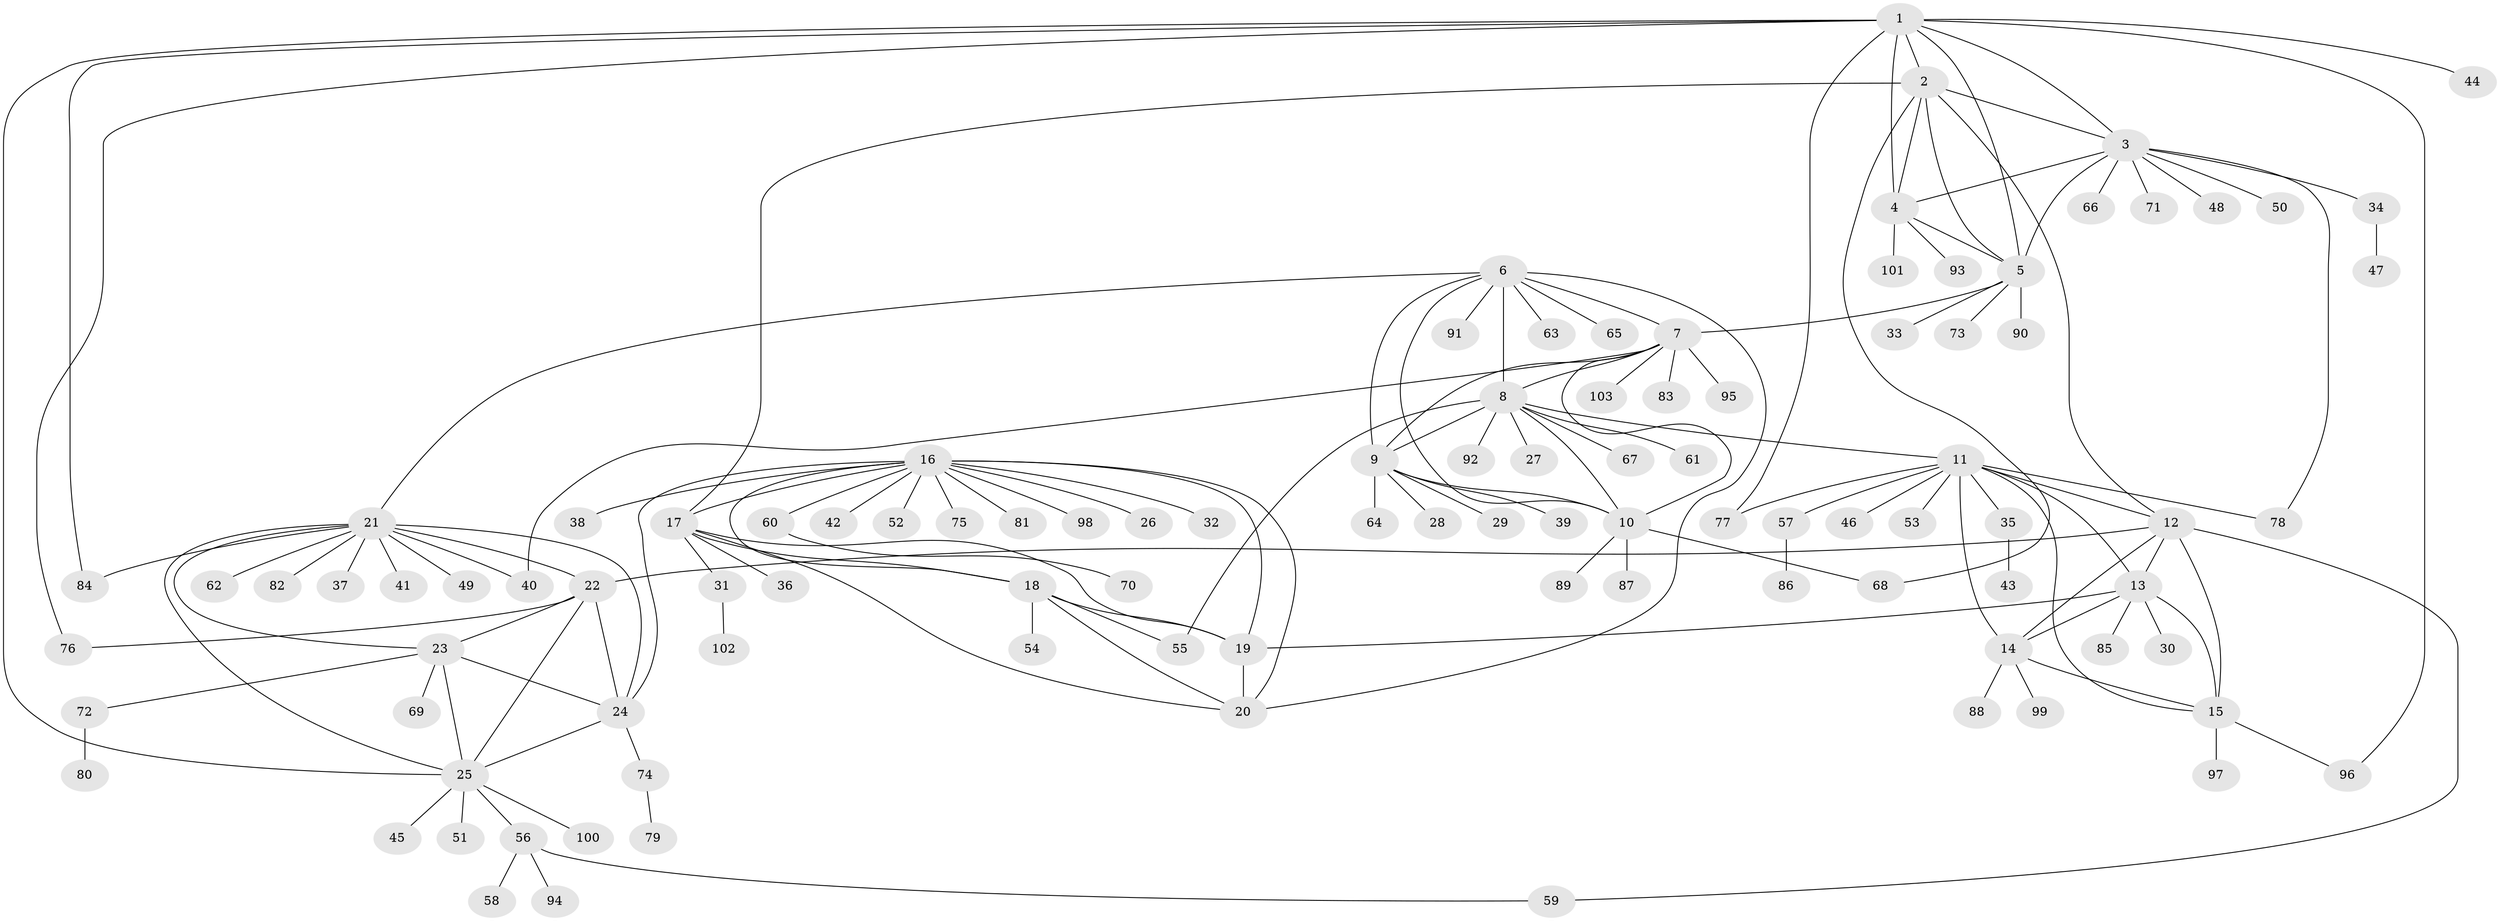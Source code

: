 // coarse degree distribution, {9: 0.02531645569620253, 8: 0.02531645569620253, 6: 0.0379746835443038, 17: 0.012658227848101266, 14: 0.012658227848101266, 5: 0.0379746835443038, 10: 0.012658227848101266, 4: 0.05063291139240506, 13: 0.012658227848101266, 7: 0.02531645569620253, 1: 0.6708860759493671, 2: 0.0759493670886076}
// Generated by graph-tools (version 1.1) at 2025/52/02/27/25 19:52:19]
// undirected, 103 vertices, 147 edges
graph export_dot {
graph [start="1"]
  node [color=gray90,style=filled];
  1;
  2;
  3;
  4;
  5;
  6;
  7;
  8;
  9;
  10;
  11;
  12;
  13;
  14;
  15;
  16;
  17;
  18;
  19;
  20;
  21;
  22;
  23;
  24;
  25;
  26;
  27;
  28;
  29;
  30;
  31;
  32;
  33;
  34;
  35;
  36;
  37;
  38;
  39;
  40;
  41;
  42;
  43;
  44;
  45;
  46;
  47;
  48;
  49;
  50;
  51;
  52;
  53;
  54;
  55;
  56;
  57;
  58;
  59;
  60;
  61;
  62;
  63;
  64;
  65;
  66;
  67;
  68;
  69;
  70;
  71;
  72;
  73;
  74;
  75;
  76;
  77;
  78;
  79;
  80;
  81;
  82;
  83;
  84;
  85;
  86;
  87;
  88;
  89;
  90;
  91;
  92;
  93;
  94;
  95;
  96;
  97;
  98;
  99;
  100;
  101;
  102;
  103;
  1 -- 2;
  1 -- 3;
  1 -- 4;
  1 -- 5;
  1 -- 25;
  1 -- 44;
  1 -- 76;
  1 -- 77;
  1 -- 84;
  1 -- 96;
  2 -- 3;
  2 -- 4;
  2 -- 5;
  2 -- 12;
  2 -- 17;
  2 -- 68;
  3 -- 4;
  3 -- 5;
  3 -- 34;
  3 -- 48;
  3 -- 50;
  3 -- 66;
  3 -- 71;
  3 -- 78;
  4 -- 5;
  4 -- 93;
  4 -- 101;
  5 -- 7;
  5 -- 33;
  5 -- 73;
  5 -- 90;
  6 -- 7;
  6 -- 8;
  6 -- 9;
  6 -- 10;
  6 -- 20;
  6 -- 21;
  6 -- 63;
  6 -- 65;
  6 -- 91;
  7 -- 8;
  7 -- 9;
  7 -- 10;
  7 -- 40;
  7 -- 83;
  7 -- 95;
  7 -- 103;
  8 -- 9;
  8 -- 10;
  8 -- 11;
  8 -- 27;
  8 -- 55;
  8 -- 61;
  8 -- 67;
  8 -- 92;
  9 -- 10;
  9 -- 28;
  9 -- 29;
  9 -- 39;
  9 -- 64;
  10 -- 68;
  10 -- 87;
  10 -- 89;
  11 -- 12;
  11 -- 13;
  11 -- 14;
  11 -- 15;
  11 -- 35;
  11 -- 46;
  11 -- 53;
  11 -- 57;
  11 -- 77;
  11 -- 78;
  12 -- 13;
  12 -- 14;
  12 -- 15;
  12 -- 22;
  12 -- 59;
  13 -- 14;
  13 -- 15;
  13 -- 19;
  13 -- 30;
  13 -- 85;
  14 -- 15;
  14 -- 88;
  14 -- 99;
  15 -- 96;
  15 -- 97;
  16 -- 17;
  16 -- 18;
  16 -- 19;
  16 -- 20;
  16 -- 24;
  16 -- 26;
  16 -- 32;
  16 -- 38;
  16 -- 42;
  16 -- 52;
  16 -- 60;
  16 -- 75;
  16 -- 81;
  16 -- 98;
  17 -- 18;
  17 -- 19;
  17 -- 20;
  17 -- 31;
  17 -- 36;
  18 -- 19;
  18 -- 20;
  18 -- 54;
  18 -- 55;
  19 -- 20;
  21 -- 22;
  21 -- 23;
  21 -- 24;
  21 -- 25;
  21 -- 37;
  21 -- 40;
  21 -- 41;
  21 -- 49;
  21 -- 62;
  21 -- 82;
  21 -- 84;
  22 -- 23;
  22 -- 24;
  22 -- 25;
  22 -- 76;
  23 -- 24;
  23 -- 25;
  23 -- 69;
  23 -- 72;
  24 -- 25;
  24 -- 74;
  25 -- 45;
  25 -- 51;
  25 -- 56;
  25 -- 100;
  31 -- 102;
  34 -- 47;
  35 -- 43;
  56 -- 58;
  56 -- 59;
  56 -- 94;
  57 -- 86;
  60 -- 70;
  72 -- 80;
  74 -- 79;
}
